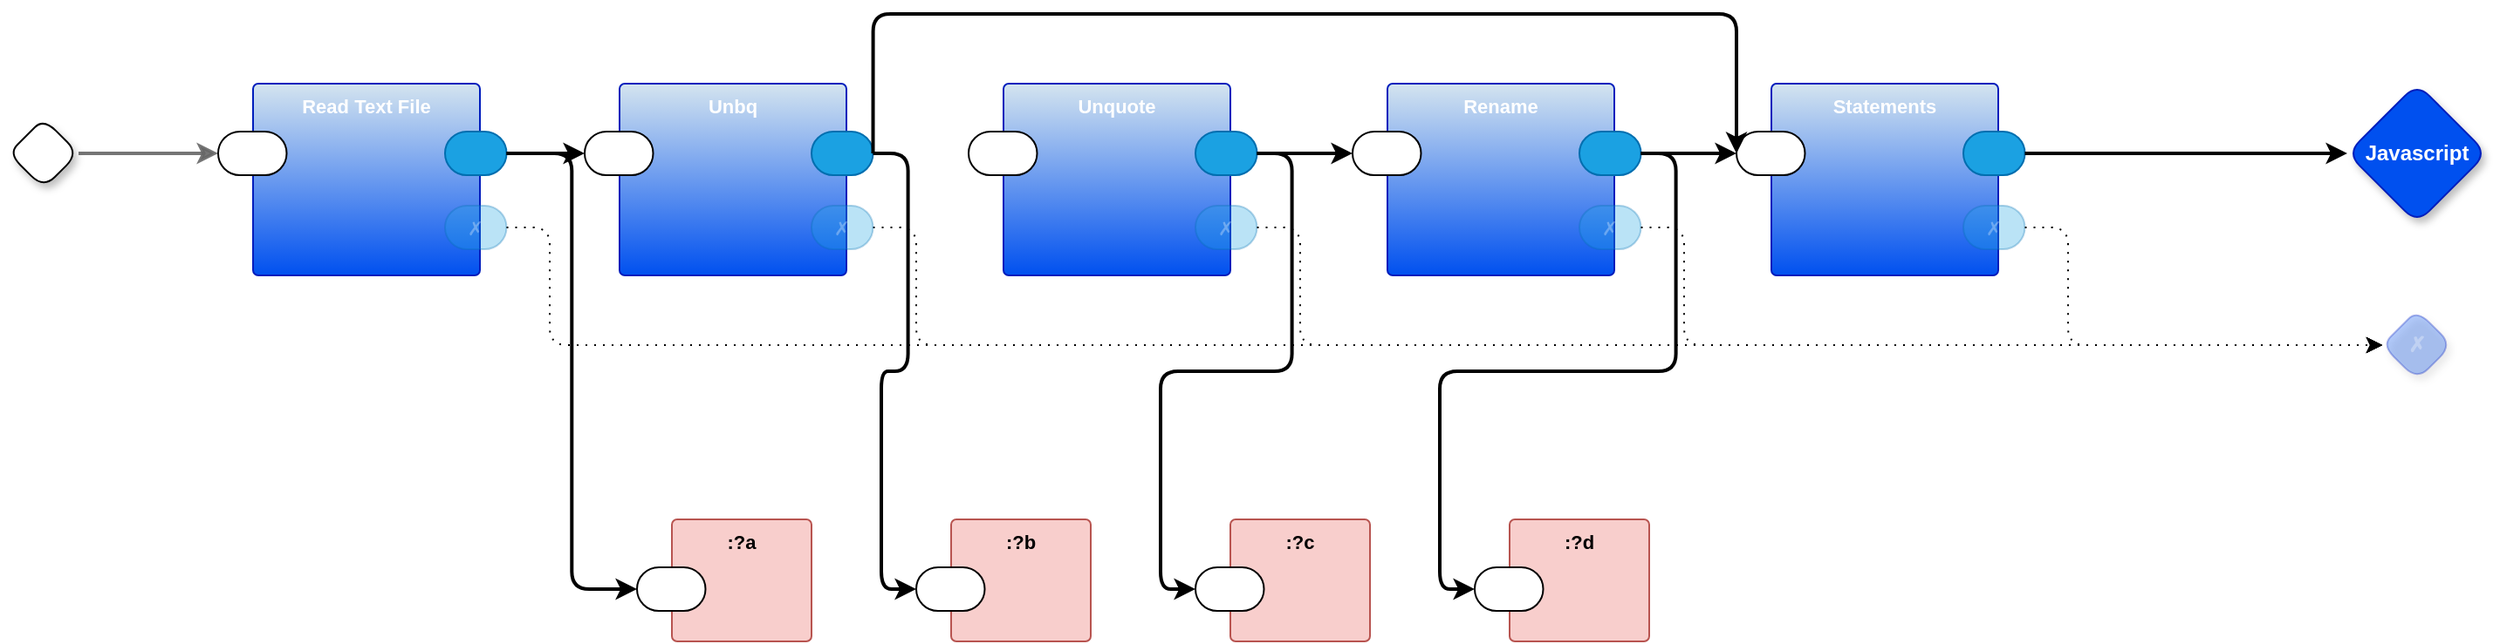 <mxfile version="27.0.9" pages="5">
  <diagram name="main" id="m0zTKrYATkNEm8Ja8VeW">
    <mxGraphModel dx="1103" dy="732" grid="1" gridSize="10" guides="1" tooltips="1" connect="1" arrows="1" fold="1" page="1" pageScale="1" pageWidth="850" pageHeight="1100" math="0" shadow="0">
      <root>
        <mxCell id="0" />
        <mxCell id="1" parent="0" />
        <mxCell id="GZ_4_-aFKaLcyj-fTqnw-7" style="edgeStyle=orthogonalEdgeStyle;shape=connector;rounded=1;jumpStyle=arc;orthogonalLoop=1;jettySize=auto;html=1;exitX=1;exitY=0.5;exitDx=0;exitDy=0;exitPerimeter=0;entryX=0;entryY=0.5;entryDx=0;entryDy=0;entryPerimeter=0;labelBackgroundColor=default;strokeColor=#666666;strokeWidth=2;fontFamily=Helvetica;fontSize=11;fontColor=default;endArrow=classic;fillColor=#f5f5f5;opacity=90;" parent="1" source="GZ_4_-aFKaLcyj-fTqnw-12" target="aZxXlgppM9aiWmMxKNXG-2" edge="1">
          <mxGeometry relative="1" as="geometry" />
        </mxCell>
        <mxCell id="GZ_4_-aFKaLcyj-fTqnw-12" value="" style="rhombus;whiteSpace=wrap;html=1;rounded=1;fontStyle=1;glass=0;sketch=0;fontSize=12;points=[[0,0.5,0,0,0],[0.5,0,0,0,0],[0.5,1,0,0,0],[1,0.5,0,0,0]];shadow=1;fontFamily=Helvetica;fontColor=default;" parent="1" vertex="1">
          <mxGeometry x="60" y="650" width="40" height="40" as="geometry" />
        </mxCell>
        <mxCell id="GZ_4_-aFKaLcyj-fTqnw-25" value="✗" style="rhombus;whiteSpace=wrap;html=1;rounded=1;fillColor=#0050ef;fontColor=#ffffff;strokeColor=#001DBC;fontStyle=1;glass=0;sketch=0;fontSize=12;points=[[0,0.5,0,0,0],[0.5,0,0,0,0],[0.5,1,0,0,0],[1,0.5,0,0,0]];shadow=1;fontFamily=Helvetica;opacity=30;textOpacity=30;" parent="1" vertex="1">
          <mxGeometry x="1420" y="760" width="40" height="40" as="geometry" />
        </mxCell>
        <mxCell id="aZxXlgppM9aiWmMxKNXG-1" value="Read Text File" style="rounded=1;whiteSpace=wrap;html=1;sketch=0;container=1;recursiveResize=0;verticalAlign=top;arcSize=6;fontStyle=1;autosize=0;points=[];absoluteArcSize=1;shadow=0;strokeColor=#001DBC;fillColor=#D4E4EF;fontColor=#ffffff;fontFamily=Helvetica;fontSize=11;gradientColor=#0050EF;" parent="1" vertex="1">
          <mxGeometry x="200" y="630" width="130" height="110" as="geometry">
            <mxRectangle x="-98" y="-1230" width="99" height="26" as="alternateBounds" />
          </mxGeometry>
        </mxCell>
        <mxCell id="aZxXlgppM9aiWmMxKNXG-2" value="" style="rounded=1;whiteSpace=wrap;html=1;sketch=0;points=[[0,0.5,0,0,0],[1,0.5,0,0,0]];arcSize=50;fontFamily=Helvetica;fontSize=11;fontColor=default;" parent="aZxXlgppM9aiWmMxKNXG-1" vertex="1">
          <mxGeometry x="-20" y="27.5" width="39.25" height="25" as="geometry" />
        </mxCell>
        <mxCell id="aZxXlgppM9aiWmMxKNXG-4" value="✗" style="rounded=1;whiteSpace=wrap;html=1;sketch=0;points=[[0,0.5,0,0,0],[1,0.5,0,0,0]];fillColor=#1ba1e2;fontColor=#ffffff;strokeColor=#006EAF;arcSize=50;fontFamily=Helvetica;fontSize=11;textOpacity=30;opacity=30;" parent="aZxXlgppM9aiWmMxKNXG-1" vertex="1">
          <mxGeometry x="110" y="70" width="35.25" height="25" as="geometry" />
        </mxCell>
        <mxCell id="aZxXlgppM9aiWmMxKNXG-3" value="" style="rounded=1;whiteSpace=wrap;html=1;sketch=0;points=[[0,0.5,0,0,0],[1,0.5,0,0,0]];fillColor=#1ba1e2;fontColor=#ffffff;strokeColor=#006EAF;arcSize=50;fontFamily=Helvetica;fontSize=11;" parent="aZxXlgppM9aiWmMxKNXG-1" vertex="1">
          <mxGeometry x="110" y="27.5" width="35.25" height="25" as="geometry" />
        </mxCell>
        <mxCell id="caMlEeAOtgMtuNYItqB--1" style="edgeStyle=orthogonalEdgeStyle;rounded=1;orthogonalLoop=1;jettySize=auto;html=1;exitX=1;exitY=0.5;exitDx=0;exitDy=0;exitPerimeter=0;entryX=0;entryY=0.5;entryDx=0;entryDy=0;entryPerimeter=0;dashed=1;dashPattern=1 4;" parent="1" source="aZxXlgppM9aiWmMxKNXG-4" target="GZ_4_-aFKaLcyj-fTqnw-25" edge="1">
          <mxGeometry relative="1" as="geometry">
            <Array as="points">
              <mxPoint x="370" y="713" />
              <mxPoint x="370" y="780" />
            </Array>
          </mxGeometry>
        </mxCell>
        <mxCell id="caMlEeAOtgMtuNYItqB--7" style="edgeStyle=orthogonalEdgeStyle;rounded=1;orthogonalLoop=1;jettySize=auto;html=1;entryX=0;entryY=0.5;entryDx=0;entryDy=0;entryPerimeter=0;exitX=1;exitY=0.5;exitDx=0;exitDy=0;exitPerimeter=0;dashed=1;dashPattern=1 4;" parent="1" source="ZBTH2sTNNBvJXLbR3IgM-12" target="GZ_4_-aFKaLcyj-fTqnw-25" edge="1">
          <mxGeometry relative="1" as="geometry">
            <Array as="points">
              <mxPoint x="580" y="713" />
              <mxPoint x="580" y="780" />
            </Array>
            <mxPoint x="650" y="700" as="sourcePoint" />
          </mxGeometry>
        </mxCell>
        <mxCell id="2y3P-0cfO2r3NAotVrSD-1" value="Javascript" style="rhombus;whiteSpace=wrap;html=1;rounded=1;fillColor=#0050ef;fontColor=#ffffff;strokeColor=#001DBC;fontStyle=1;glass=0;sketch=0;fontSize=12;points=[[0,0.5,0,0,0],[0.5,0,0,0,0],[0.5,1,0,0,0],[1,0.5,0,0,0]];shadow=1;fontFamily=Helvetica;" parent="1" vertex="1">
          <mxGeometry x="1400" y="630" width="80" height="80" as="geometry" />
        </mxCell>
        <mxCell id="ZBTH2sTNNBvJXLbR3IgM-10" value="Unbq" style="rounded=1;whiteSpace=wrap;html=1;sketch=0;container=1;recursiveResize=0;verticalAlign=top;arcSize=6;fontStyle=1;autosize=0;points=[];absoluteArcSize=1;shadow=0;strokeColor=#001DBC;fillColor=#D4E4EF;fontColor=#ffffff;fontFamily=Helvetica;fontSize=11;gradientColor=#0050EF;" parent="1" vertex="1">
          <mxGeometry x="410" y="630" width="130" height="110" as="geometry">
            <mxRectangle x="-98" y="-1230" width="99" height="26" as="alternateBounds" />
          </mxGeometry>
        </mxCell>
        <mxCell id="ZBTH2sTNNBvJXLbR3IgM-11" value="" style="rounded=1;whiteSpace=wrap;html=1;sketch=0;points=[[0,0.5,0,0,0],[1,0.5,0,0,0]];arcSize=50;fontFamily=Helvetica;fontSize=11;fontColor=default;" parent="ZBTH2sTNNBvJXLbR3IgM-10" vertex="1">
          <mxGeometry x="-20" y="27.5" width="39.25" height="25" as="geometry" />
        </mxCell>
        <mxCell id="ZBTH2sTNNBvJXLbR3IgM-12" value="✗" style="rounded=1;whiteSpace=wrap;html=1;sketch=0;points=[[0,0.5,0,0,0],[1,0.5,0,0,0]];fillColor=#1ba1e2;fontColor=#ffffff;strokeColor=#006EAF;arcSize=50;fontFamily=Helvetica;fontSize=11;textOpacity=30;opacity=30;" parent="ZBTH2sTNNBvJXLbR3IgM-10" vertex="1">
          <mxGeometry x="110" y="70" width="35.25" height="25" as="geometry" />
        </mxCell>
        <mxCell id="ZBTH2sTNNBvJXLbR3IgM-13" value="" style="rounded=1;whiteSpace=wrap;html=1;sketch=0;points=[[0,0.5,0,0,0],[1,0.5,0,0,0]];fillColor=#1ba1e2;fontColor=#ffffff;strokeColor=#006EAF;arcSize=50;fontFamily=Helvetica;fontSize=11;" parent="ZBTH2sTNNBvJXLbR3IgM-10" vertex="1">
          <mxGeometry x="110" y="27.5" width="35.25" height="25" as="geometry" />
        </mxCell>
        <mxCell id="ZBTH2sTNNBvJXLbR3IgM-14" style="edgeStyle=orthogonalEdgeStyle;shape=connector;curved=0;rounded=1;orthogonalLoop=1;jettySize=auto;html=1;exitX=1;exitY=0.5;exitDx=0;exitDy=0;exitPerimeter=0;strokeColor=default;strokeWidth=2;align=center;verticalAlign=middle;fontFamily=Helvetica;fontSize=11;fontColor=default;labelBackgroundColor=default;endArrow=classic;" parent="1" source="aZxXlgppM9aiWmMxKNXG-3" target="ZBTH2sTNNBvJXLbR3IgM-11" edge="1">
          <mxGeometry relative="1" as="geometry" />
        </mxCell>
        <mxCell id="ZBTH2sTNNBvJXLbR3IgM-16" value="Unquote" style="rounded=1;whiteSpace=wrap;html=1;sketch=0;container=1;recursiveResize=0;verticalAlign=top;arcSize=6;fontStyle=1;autosize=0;points=[];absoluteArcSize=1;shadow=0;strokeColor=#001DBC;fillColor=#D4E4EF;fontColor=#ffffff;fontFamily=Helvetica;fontSize=11;gradientColor=#0050EF;" parent="1" vertex="1">
          <mxGeometry x="630" y="630" width="130" height="110" as="geometry">
            <mxRectangle x="-98" y="-1230" width="99" height="26" as="alternateBounds" />
          </mxGeometry>
        </mxCell>
        <mxCell id="ZBTH2sTNNBvJXLbR3IgM-17" value="" style="rounded=1;whiteSpace=wrap;html=1;sketch=0;points=[[0,0.5,0,0,0],[1,0.5,0,0,0]];arcSize=50;fontFamily=Helvetica;fontSize=11;fontColor=default;" parent="ZBTH2sTNNBvJXLbR3IgM-16" vertex="1">
          <mxGeometry x="-20" y="27.5" width="39.25" height="25" as="geometry" />
        </mxCell>
        <mxCell id="ZBTH2sTNNBvJXLbR3IgM-18" value="✗" style="rounded=1;whiteSpace=wrap;html=1;sketch=0;points=[[0,0.5,0,0,0],[1,0.5,0,0,0]];fillColor=#1ba1e2;fontColor=#ffffff;strokeColor=#006EAF;arcSize=50;fontFamily=Helvetica;fontSize=11;textOpacity=30;opacity=30;" parent="ZBTH2sTNNBvJXLbR3IgM-16" vertex="1">
          <mxGeometry x="110" y="70" width="35.25" height="25" as="geometry" />
        </mxCell>
        <mxCell id="ZBTH2sTNNBvJXLbR3IgM-19" value="" style="rounded=1;whiteSpace=wrap;html=1;sketch=0;points=[[0,0.5,0,0,0],[1,0.5,0,0,0]];fillColor=#1ba1e2;fontColor=#ffffff;strokeColor=#006EAF;arcSize=50;fontFamily=Helvetica;fontSize=11;" parent="ZBTH2sTNNBvJXLbR3IgM-16" vertex="1">
          <mxGeometry x="110" y="27.5" width="35.25" height="25" as="geometry" />
        </mxCell>
        <mxCell id="ZBTH2sTNNBvJXLbR3IgM-22" style="edgeStyle=orthogonalEdgeStyle;shape=connector;curved=0;rounded=1;orthogonalLoop=1;jettySize=auto;html=1;exitX=1;exitY=0.5;exitDx=0;exitDy=0;exitPerimeter=0;entryX=0;entryY=0.5;entryDx=0;entryDy=0;entryPerimeter=0;strokeColor=default;strokeWidth=1;align=center;verticalAlign=middle;fontFamily=Helvetica;fontSize=11;fontColor=default;labelBackgroundColor=default;endArrow=classic;dashed=1;dashPattern=1 4;" parent="1" source="ZBTH2sTNNBvJXLbR3IgM-18" target="GZ_4_-aFKaLcyj-fTqnw-25" edge="1">
          <mxGeometry relative="1" as="geometry">
            <Array as="points">
              <mxPoint x="800" y="713" />
              <mxPoint x="800" y="780" />
            </Array>
          </mxGeometry>
        </mxCell>
        <mxCell id="KBdopvLWY_abbF_o2A7Z-1" value="Rename" style="rounded=1;whiteSpace=wrap;html=1;sketch=0;container=1;recursiveResize=0;verticalAlign=top;arcSize=6;fontStyle=1;autosize=0;points=[];absoluteArcSize=1;shadow=0;strokeColor=#001DBC;fillColor=#D4E4EF;fontColor=#ffffff;fontFamily=Helvetica;fontSize=11;gradientColor=#0050EF;" parent="1" vertex="1">
          <mxGeometry x="850" y="630" width="130" height="110" as="geometry">
            <mxRectangle x="-98" y="-1230" width="99" height="26" as="alternateBounds" />
          </mxGeometry>
        </mxCell>
        <mxCell id="KBdopvLWY_abbF_o2A7Z-2" value="" style="rounded=1;whiteSpace=wrap;html=1;sketch=0;points=[[0,0.5,0,0,0],[1,0.5,0,0,0]];arcSize=50;fontFamily=Helvetica;fontSize=11;fontColor=default;" parent="KBdopvLWY_abbF_o2A7Z-1" vertex="1">
          <mxGeometry x="-20" y="27.5" width="39.25" height="25" as="geometry" />
        </mxCell>
        <mxCell id="KBdopvLWY_abbF_o2A7Z-3" value="✗" style="rounded=1;whiteSpace=wrap;html=1;sketch=0;points=[[0,0.5,0,0,0],[1,0.5,0,0,0]];fillColor=#1ba1e2;fontColor=#ffffff;strokeColor=#006EAF;arcSize=50;fontFamily=Helvetica;fontSize=11;textOpacity=30;opacity=30;" parent="KBdopvLWY_abbF_o2A7Z-1" vertex="1">
          <mxGeometry x="110" y="70" width="35.25" height="25" as="geometry" />
        </mxCell>
        <mxCell id="KBdopvLWY_abbF_o2A7Z-4" value="" style="rounded=1;whiteSpace=wrap;html=1;sketch=0;points=[[0,0.5,0,0,0],[1,0.5,0,0,0]];fillColor=#1ba1e2;fontColor=#ffffff;strokeColor=#006EAF;arcSize=50;fontFamily=Helvetica;fontSize=11;" parent="KBdopvLWY_abbF_o2A7Z-1" vertex="1">
          <mxGeometry x="110" y="27.5" width="35.25" height="25" as="geometry" />
        </mxCell>
        <mxCell id="KBdopvLWY_abbF_o2A7Z-5" style="edgeStyle=orthogonalEdgeStyle;shape=connector;curved=0;rounded=1;orthogonalLoop=1;jettySize=auto;html=1;exitX=1;exitY=0.5;exitDx=0;exitDy=0;exitPerimeter=0;entryX=0;entryY=0.5;entryDx=0;entryDy=0;entryPerimeter=0;strokeColor=default;strokeWidth=2;align=center;verticalAlign=middle;fontFamily=Helvetica;fontSize=11;fontColor=default;labelBackgroundColor=default;endArrow=classic;" parent="1" source="ZBTH2sTNNBvJXLbR3IgM-19" target="KBdopvLWY_abbF_o2A7Z-2" edge="1">
          <mxGeometry relative="1" as="geometry" />
        </mxCell>
        <mxCell id="KBdopvLWY_abbF_o2A7Z-7" style="edgeStyle=orthogonalEdgeStyle;shape=connector;curved=0;rounded=1;orthogonalLoop=1;jettySize=auto;html=1;exitX=1;exitY=0.5;exitDx=0;exitDy=0;exitPerimeter=0;entryX=0;entryY=0.5;entryDx=0;entryDy=0;entryPerimeter=0;strokeColor=default;strokeWidth=1;align=center;verticalAlign=middle;fontFamily=Helvetica;fontSize=11;fontColor=default;labelBackgroundColor=default;endArrow=classic;dashed=1;dashPattern=1 4;" parent="1" source="KBdopvLWY_abbF_o2A7Z-3" target="GZ_4_-aFKaLcyj-fTqnw-25" edge="1">
          <mxGeometry relative="1" as="geometry">
            <Array as="points">
              <mxPoint x="1020" y="713" />
              <mxPoint x="1020" y="780" />
            </Array>
          </mxGeometry>
        </mxCell>
        <mxCell id="2ZBpg3_VJwn1Jiy2G0-2-1" value="Statements" style="rounded=1;whiteSpace=wrap;html=1;sketch=0;container=1;recursiveResize=0;verticalAlign=top;arcSize=6;fontStyle=1;autosize=0;points=[];absoluteArcSize=1;shadow=0;strokeColor=#001DBC;fillColor=#D4E4EF;fontColor=#ffffff;fontFamily=Helvetica;fontSize=11;gradientColor=#0050EF;" parent="1" vertex="1">
          <mxGeometry x="1070" y="630" width="130" height="110" as="geometry">
            <mxRectangle x="-98" y="-1230" width="99" height="26" as="alternateBounds" />
          </mxGeometry>
        </mxCell>
        <mxCell id="2ZBpg3_VJwn1Jiy2G0-2-2" value="" style="rounded=1;whiteSpace=wrap;html=1;sketch=0;points=[[0,0.5,0,0,0],[1,0.5,0,0,0]];arcSize=50;fontFamily=Helvetica;fontSize=11;fontColor=default;" parent="2ZBpg3_VJwn1Jiy2G0-2-1" vertex="1">
          <mxGeometry x="-20" y="27.5" width="39.25" height="25" as="geometry" />
        </mxCell>
        <mxCell id="2ZBpg3_VJwn1Jiy2G0-2-3" value="✗" style="rounded=1;whiteSpace=wrap;html=1;sketch=0;points=[[0,0.5,0,0,0],[1,0.5,0,0,0]];fillColor=#1ba1e2;fontColor=#ffffff;strokeColor=#006EAF;arcSize=50;fontFamily=Helvetica;fontSize=11;textOpacity=30;opacity=30;" parent="2ZBpg3_VJwn1Jiy2G0-2-1" vertex="1">
          <mxGeometry x="110" y="70" width="35.25" height="25" as="geometry" />
        </mxCell>
        <mxCell id="2ZBpg3_VJwn1Jiy2G0-2-4" value="" style="rounded=1;whiteSpace=wrap;html=1;sketch=0;points=[[0,0.5,0,0,0],[1,0.5,0,0,0]];fillColor=#1ba1e2;fontColor=#ffffff;strokeColor=#006EAF;arcSize=50;fontFamily=Helvetica;fontSize=11;" parent="2ZBpg3_VJwn1Jiy2G0-2-1" vertex="1">
          <mxGeometry x="110" y="27.5" width="35.25" height="25" as="geometry" />
        </mxCell>
        <mxCell id="2ZBpg3_VJwn1Jiy2G0-2-5" style="edgeStyle=orthogonalEdgeStyle;shape=connector;curved=0;rounded=1;orthogonalLoop=1;jettySize=auto;html=1;exitX=1;exitY=0.5;exitDx=0;exitDy=0;exitPerimeter=0;entryX=0;entryY=0.5;entryDx=0;entryDy=0;entryPerimeter=0;strokeColor=default;strokeWidth=2;align=center;verticalAlign=middle;fontFamily=Helvetica;fontSize=11;fontColor=default;labelBackgroundColor=default;endArrow=classic;" parent="1" source="KBdopvLWY_abbF_o2A7Z-4" target="2ZBpg3_VJwn1Jiy2G0-2-2" edge="1">
          <mxGeometry relative="1" as="geometry" />
        </mxCell>
        <mxCell id="2ZBpg3_VJwn1Jiy2G0-2-7" style="edgeStyle=orthogonalEdgeStyle;shape=connector;curved=0;rounded=1;orthogonalLoop=1;jettySize=auto;html=1;exitX=1;exitY=0.5;exitDx=0;exitDy=0;exitPerimeter=0;entryX=0;entryY=0.5;entryDx=0;entryDy=0;entryPerimeter=0;strokeColor=default;strokeWidth=1;align=center;verticalAlign=middle;fontFamily=Helvetica;fontSize=11;fontColor=default;labelBackgroundColor=default;endArrow=classic;dashed=1;dashPattern=1 4;" parent="1" source="2ZBpg3_VJwn1Jiy2G0-2-3" target="GZ_4_-aFKaLcyj-fTqnw-25" edge="1">
          <mxGeometry relative="1" as="geometry">
            <Array as="points">
              <mxPoint x="1240" y="713" />
              <mxPoint x="1240" y="780" />
            </Array>
          </mxGeometry>
        </mxCell>
        <mxCell id="2ZBpg3_VJwn1Jiy2G0-2-8" style="edgeStyle=orthogonalEdgeStyle;shape=connector;curved=0;rounded=1;orthogonalLoop=1;jettySize=auto;html=1;exitX=1;exitY=0.5;exitDx=0;exitDy=0;exitPerimeter=0;strokeColor=default;strokeWidth=2;align=center;verticalAlign=middle;fontFamily=Helvetica;fontSize=11;fontColor=default;labelBackgroundColor=default;endArrow=classic;" parent="1" source="2ZBpg3_VJwn1Jiy2G0-2-4" target="2y3P-0cfO2r3NAotVrSD-1" edge="1">
          <mxGeometry relative="1" as="geometry" />
        </mxCell>
        <mxCell id="wYkgGcTQ12v7BVFVA0fD-20" value=":?a" style="rounded=1;whiteSpace=wrap;html=1;sketch=0;container=1;recursiveResize=0;verticalAlign=top;arcSize=6;fontStyle=1;autosize=0;points=[];absoluteArcSize=1;shadow=0;strokeColor=#b85450;fillColor=#f8cecc;fontFamily=Helvetica;fontSize=11;" parent="1" vertex="1">
          <mxGeometry x="440" y="880" width="80" height="70" as="geometry">
            <mxRectangle x="-98" y="-1230" width="99" height="26" as="alternateBounds" />
          </mxGeometry>
        </mxCell>
        <mxCell id="wYkgGcTQ12v7BVFVA0fD-21" value="" style="rounded=1;whiteSpace=wrap;html=1;sketch=0;points=[[0,0.5,0,0,0],[1,0.5,0,0,0]];arcSize=50;fontFamily=Helvetica;fontSize=11;fontColor=default;" parent="wYkgGcTQ12v7BVFVA0fD-20" vertex="1">
          <mxGeometry x="-20" y="27.5" width="39.25" height="25" as="geometry" />
        </mxCell>
        <mxCell id="wYkgGcTQ12v7BVFVA0fD-24" value=":?b" style="rounded=1;whiteSpace=wrap;html=1;sketch=0;container=1;recursiveResize=0;verticalAlign=top;arcSize=6;fontStyle=1;autosize=0;points=[];absoluteArcSize=1;shadow=0;strokeColor=#b85450;fillColor=#f8cecc;fontFamily=Helvetica;fontSize=11;" parent="1" vertex="1">
          <mxGeometry x="600" y="880" width="80" height="70" as="geometry">
            <mxRectangle x="-98" y="-1230" width="99" height="26" as="alternateBounds" />
          </mxGeometry>
        </mxCell>
        <mxCell id="wYkgGcTQ12v7BVFVA0fD-25" value="" style="rounded=1;whiteSpace=wrap;html=1;sketch=0;points=[[0,0.5,0,0,0],[1,0.5,0,0,0]];arcSize=50;fontFamily=Helvetica;fontSize=11;fontColor=default;" parent="wYkgGcTQ12v7BVFVA0fD-24" vertex="1">
          <mxGeometry x="-20" y="27.5" width="39.25" height="25" as="geometry" />
        </mxCell>
        <mxCell id="wYkgGcTQ12v7BVFVA0fD-26" value=":?c" style="rounded=1;whiteSpace=wrap;html=1;sketch=0;container=1;recursiveResize=0;verticalAlign=top;arcSize=6;fontStyle=1;autosize=0;points=[];absoluteArcSize=1;shadow=0;strokeColor=#b85450;fillColor=#f8cecc;fontFamily=Helvetica;fontSize=11;" parent="1" vertex="1">
          <mxGeometry x="760" y="880" width="80" height="70" as="geometry">
            <mxRectangle x="-98" y="-1230" width="99" height="26" as="alternateBounds" />
          </mxGeometry>
        </mxCell>
        <mxCell id="wYkgGcTQ12v7BVFVA0fD-27" value="" style="rounded=1;whiteSpace=wrap;html=1;sketch=0;points=[[0,0.5,0,0,0],[1,0.5,0,0,0]];arcSize=50;fontFamily=Helvetica;fontSize=11;fontColor=default;" parent="wYkgGcTQ12v7BVFVA0fD-26" vertex="1">
          <mxGeometry x="-20" y="27.5" width="39.25" height="25" as="geometry" />
        </mxCell>
        <mxCell id="wYkgGcTQ12v7BVFVA0fD-28" value=":?d" style="rounded=1;whiteSpace=wrap;html=1;sketch=0;container=1;recursiveResize=0;verticalAlign=top;arcSize=6;fontStyle=1;autosize=0;points=[];absoluteArcSize=1;shadow=0;strokeColor=#b85450;fillColor=#f8cecc;fontFamily=Helvetica;fontSize=11;" parent="1" vertex="1">
          <mxGeometry x="920" y="880" width="80" height="70" as="geometry">
            <mxRectangle x="-98" y="-1230" width="99" height="26" as="alternateBounds" />
          </mxGeometry>
        </mxCell>
        <mxCell id="wYkgGcTQ12v7BVFVA0fD-29" value="" style="rounded=1;whiteSpace=wrap;html=1;sketch=0;points=[[0,0.5,0,0,0],[1,0.5,0,0,0]];arcSize=50;fontFamily=Helvetica;fontSize=11;fontColor=default;" parent="wYkgGcTQ12v7BVFVA0fD-28" vertex="1">
          <mxGeometry x="-20" y="27.5" width="39.25" height="25" as="geometry" />
        </mxCell>
        <mxCell id="wYkgGcTQ12v7BVFVA0fD-30" style="edgeStyle=orthogonalEdgeStyle;shape=connector;curved=0;rounded=1;orthogonalLoop=1;jettySize=auto;html=1;exitX=1;exitY=0.5;exitDx=0;exitDy=0;exitPerimeter=0;entryX=0;entryY=0.5;entryDx=0;entryDy=0;entryPerimeter=0;strokeColor=default;strokeWidth=2;align=center;verticalAlign=middle;fontFamily=Helvetica;fontSize=11;fontColor=default;labelBackgroundColor=default;endArrow=classic;" parent="1" source="aZxXlgppM9aiWmMxKNXG-3" target="wYkgGcTQ12v7BVFVA0fD-21" edge="1">
          <mxGeometry relative="1" as="geometry" />
        </mxCell>
        <mxCell id="wYkgGcTQ12v7BVFVA0fD-31" style="edgeStyle=orthogonalEdgeStyle;shape=connector;curved=0;rounded=1;orthogonalLoop=1;jettySize=auto;html=1;exitX=1;exitY=0.5;exitDx=0;exitDy=0;exitPerimeter=0;entryX=0;entryY=0.5;entryDx=0;entryDy=0;entryPerimeter=0;strokeColor=default;strokeWidth=2;align=center;verticalAlign=middle;fontFamily=Helvetica;fontSize=11;fontColor=default;labelBackgroundColor=default;endArrow=classic;" parent="1" source="ZBTH2sTNNBvJXLbR3IgM-13" target="wYkgGcTQ12v7BVFVA0fD-25" edge="1">
          <mxGeometry relative="1" as="geometry" />
        </mxCell>
        <mxCell id="wYkgGcTQ12v7BVFVA0fD-32" style="edgeStyle=orthogonalEdgeStyle;shape=connector;curved=0;rounded=1;orthogonalLoop=1;jettySize=auto;html=1;exitX=1;exitY=0.5;exitDx=0;exitDy=0;exitPerimeter=0;entryX=0;entryY=0.5;entryDx=0;entryDy=0;entryPerimeter=0;strokeColor=default;strokeWidth=2;align=center;verticalAlign=middle;fontFamily=Helvetica;fontSize=11;fontColor=default;labelBackgroundColor=default;endArrow=classic;" parent="1" source="ZBTH2sTNNBvJXLbR3IgM-19" target="wYkgGcTQ12v7BVFVA0fD-27" edge="1">
          <mxGeometry relative="1" as="geometry" />
        </mxCell>
        <mxCell id="wYkgGcTQ12v7BVFVA0fD-33" style="edgeStyle=orthogonalEdgeStyle;shape=connector;curved=0;rounded=1;orthogonalLoop=1;jettySize=auto;html=1;exitX=1;exitY=0.5;exitDx=0;exitDy=0;exitPerimeter=0;entryX=0;entryY=0.5;entryDx=0;entryDy=0;entryPerimeter=0;strokeColor=default;strokeWidth=2;align=center;verticalAlign=middle;fontFamily=Helvetica;fontSize=11;fontColor=default;labelBackgroundColor=default;endArrow=classic;" parent="1" source="KBdopvLWY_abbF_o2A7Z-4" target="wYkgGcTQ12v7BVFVA0fD-29" edge="1">
          <mxGeometry relative="1" as="geometry" />
        </mxCell>
        <mxCell id="YAxILihxskT9KSbRsUmg-1" style="edgeStyle=orthogonalEdgeStyle;rounded=1;orthogonalLoop=1;jettySize=auto;html=1;exitX=1;exitY=0.5;exitDx=0;exitDy=0;exitPerimeter=0;entryX=0;entryY=0.5;entryDx=0;entryDy=0;entryPerimeter=0;strokeWidth=2;curved=0;" parent="1" source="ZBTH2sTNNBvJXLbR3IgM-13" target="2ZBpg3_VJwn1Jiy2G0-2-2" edge="1">
          <mxGeometry relative="1" as="geometry">
            <Array as="points">
              <mxPoint x="555" y="590" />
              <mxPoint x="1050" y="590" />
            </Array>
          </mxGeometry>
        </mxCell>
      </root>
    </mxGraphModel>
  </diagram>
  <diagram name="Unquote" id="DsGJeCk2Ss1RIYV4jjKU">
    <mxGraphModel dx="946" dy="732" grid="1" gridSize="10" guides="1" tooltips="1" connect="1" arrows="1" fold="1" page="1" pageScale="1" pageWidth="850" pageHeight="1100" math="0" shadow="0">
      <root>
        <mxCell id="u57hV6R-wIHW0BZcvFjU-0" />
        <mxCell id="u57hV6R-wIHW0BZcvFjU-1" parent="u57hV6R-wIHW0BZcvFjU-0" />
        <mxCell id="qUXiE29FCXPB7mMpxqje-0" style="edgeStyle=orthogonalEdgeStyle;shape=connector;rounded=1;jumpStyle=arc;orthogonalLoop=1;jettySize=auto;html=1;exitX=1;exitY=0.5;exitDx=0;exitDy=0;exitPerimeter=0;entryX=0;entryY=0.5;entryDx=0;entryDy=0;entryPerimeter=0;labelBackgroundColor=default;strokeColor=#666666;strokeWidth=2;fontFamily=Helvetica;fontSize=11;fontColor=default;endArrow=classic;fillColor=#f5f5f5;opacity=90;" parent="u57hV6R-wIHW0BZcvFjU-1" source="qUXiE29FCXPB7mMpxqje-1" target="qUXiE29FCXPB7mMpxqje-7" edge="1">
          <mxGeometry relative="1" as="geometry">
            <mxPoint x="203.25" y="640" as="targetPoint" />
          </mxGeometry>
        </mxCell>
        <mxCell id="qUXiE29FCXPB7mMpxqje-1" value="" style="rhombus;whiteSpace=wrap;html=1;rounded=1;fontStyle=1;glass=0;sketch=0;fontSize=12;points=[[0,0.5,0,0,0],[0.5,0,0,0,0],[0.5,1,0,0,0],[1,0.5,0,0,0]];shadow=1;fontFamily=Helvetica;fontColor=default;" parent="u57hV6R-wIHW0BZcvFjU-1" vertex="1">
          <mxGeometry x="80" y="557.5" width="40" height="40" as="geometry" />
        </mxCell>
        <mxCell id="qUXiE29FCXPB7mMpxqje-2" value="" style="rhombus;whiteSpace=wrap;html=1;rounded=1;fillColor=#0050ef;fontColor=#ffffff;strokeColor=#001DBC;fontStyle=1;glass=0;sketch=0;fontSize=12;points=[[0,0.5,0,0,0],[0.5,0,0,0,0],[0.5,1,0,0,0],[1,0.5,0,0,0]];shadow=1;fontFamily=Helvetica;" parent="u57hV6R-wIHW0BZcvFjU-1" vertex="1">
          <mxGeometry x="620" y="522.5" width="40" height="40" as="geometry" />
        </mxCell>
        <mxCell id="qUXiE29FCXPB7mMpxqje-3" style="edgeStyle=orthogonalEdgeStyle;shape=connector;rounded=1;jumpStyle=arc;orthogonalLoop=1;jettySize=auto;html=1;exitX=1;exitY=0.5;exitDx=0;exitDy=0;exitPerimeter=0;entryX=0;entryY=0.5;entryDx=0;entryDy=0;entryPerimeter=0;labelBackgroundColor=default;strokeColor=#666666;strokeWidth=2;fontFamily=Helvetica;fontSize=11;fontColor=default;endArrow=classic;fillColor=#f5f5f5;opacity=90;" parent="u57hV6R-wIHW0BZcvFjU-1" source="qUXiE29FCXPB7mMpxqje-8" target="qUXiE29FCXPB7mMpxqje-2" edge="1">
          <mxGeometry relative="1" as="geometry" />
        </mxCell>
        <mxCell id="qUXiE29FCXPB7mMpxqje-4" value="✗" style="rhombus;whiteSpace=wrap;html=1;rounded=1;fillColor=#0050ef;fontColor=#ffffff;strokeColor=#001DBC;fontStyle=1;glass=0;sketch=0;fontSize=12;points=[[0,0.5,0,0,0],[0.5,0,0,0,0],[0.5,1,0,0,0],[1,0.5,0,0,0]];shadow=1;fontFamily=Helvetica;" parent="u57hV6R-wIHW0BZcvFjU-1" vertex="1">
          <mxGeometry x="620" y="600" width="40" height="40" as="geometry" />
        </mxCell>
        <mxCell id="qUXiE29FCXPB7mMpxqje-5" style="edgeStyle=orthogonalEdgeStyle;shape=connector;rounded=1;jumpStyle=arc;orthogonalLoop=1;jettySize=auto;html=1;exitX=1;exitY=0.5;exitDx=0;exitDy=0;exitPerimeter=0;entryX=0;entryY=0.5;entryDx=0;entryDy=0;entryPerimeter=0;labelBackgroundColor=default;strokeColor=#666666;strokeWidth=1;fontFamily=Helvetica;fontSize=11;fontColor=default;endArrow=classic;fillColor=#f5f5f5;opacity=90;dashed=1;" parent="u57hV6R-wIHW0BZcvFjU-1" source="qUXiE29FCXPB7mMpxqje-9" target="qUXiE29FCXPB7mMpxqje-4" edge="1">
          <mxGeometry relative="1" as="geometry" />
        </mxCell>
        <mxCell id="qUXiE29FCXPB7mMpxqje-6" value=":$ pbp/t2t.bash . ./pbp scm.ohm unquote.rwr empty.js -" style="rounded=1;whiteSpace=wrap;html=1;sketch=0;container=1;recursiveResize=0;verticalAlign=top;arcSize=6;fontStyle=1;autosize=0;points=[];absoluteArcSize=1;shadow=1;strokeColor=#001DBC;fillColor=#D4E4EF;fontColor=#ffffff;fontFamily=Helvetica;fontSize=11;gradientColor=#0050EF;" parent="u57hV6R-wIHW0BZcvFjU-1" vertex="1">
          <mxGeometry x="180" y="480" width="320" height="130" as="geometry">
            <mxRectangle x="-98" y="-1230" width="99" height="26" as="alternateBounds" />
          </mxGeometry>
        </mxCell>
        <mxCell id="qUXiE29FCXPB7mMpxqje-7" value="" style="rounded=1;whiteSpace=wrap;html=1;sketch=0;points=[[0,0.5,0,0,0],[1,0.5,0,0,0]];arcSize=50;fontFamily=Helvetica;fontSize=11;fontColor=default;" parent="qUXiE29FCXPB7mMpxqje-6" vertex="1">
          <mxGeometry x="-10" y="85" width="36" height="25" as="geometry" />
        </mxCell>
        <mxCell id="qUXiE29FCXPB7mMpxqje-8" value="" style="rounded=1;whiteSpace=wrap;html=1;sketch=0;points=[[0,0.5,0,0,0],[1,0.5,0,0,0]];fillColor=#1ba1e2;fontColor=#ffffff;strokeColor=#006EAF;arcSize=50;fontFamily=Helvetica;fontSize=11;" parent="qUXiE29FCXPB7mMpxqje-6" vertex="1">
          <mxGeometry x="300" y="50" width="40" height="25" as="geometry" />
        </mxCell>
        <mxCell id="qUXiE29FCXPB7mMpxqje-9" value="✗" style="rounded=1;whiteSpace=wrap;html=1;sketch=0;points=[[0,0.5,0,0,0],[1,0.5,0,0,0]];fillColor=#1ba1e2;fontColor=#ffffff;strokeColor=#006EAF;arcSize=50;fontFamily=Helvetica;fontSize=11;opacity=30;textOpacity=30;" parent="qUXiE29FCXPB7mMpxqje-6" vertex="1">
          <mxGeometry x="300" y="85" width="40" height="30" as="geometry" />
        </mxCell>
      </root>
    </mxGraphModel>
  </diagram>
  <diagram name="Rename" id="FIy7OQEUSMil79xNf-9H">
    <mxGraphModel dx="1103" dy="732" grid="1" gridSize="10" guides="1" tooltips="1" connect="1" arrows="1" fold="1" page="1" pageScale="1" pageWidth="850" pageHeight="1100" math="0" shadow="0">
      <root>
        <mxCell id="qbNLr-g5WE19vZ-m40pV-0" />
        <mxCell id="qbNLr-g5WE19vZ-m40pV-1" parent="qbNLr-g5WE19vZ-m40pV-0" />
        <mxCell id="qbNLr-g5WE19vZ-m40pV-2" style="edgeStyle=orthogonalEdgeStyle;shape=connector;rounded=1;jumpStyle=arc;orthogonalLoop=1;jettySize=auto;html=1;exitX=1;exitY=0.5;exitDx=0;exitDy=0;exitPerimeter=0;entryX=0;entryY=0.5;entryDx=0;entryDy=0;entryPerimeter=0;labelBackgroundColor=default;strokeColor=#666666;strokeWidth=2;fontFamily=Helvetica;fontSize=11;fontColor=default;endArrow=classic;fillColor=#f5f5f5;opacity=90;" edge="1" parent="qbNLr-g5WE19vZ-m40pV-1" source="qbNLr-g5WE19vZ-m40pV-3" target="qbNLr-g5WE19vZ-m40pV-9">
          <mxGeometry relative="1" as="geometry">
            <mxPoint x="203.25" y="640" as="targetPoint" />
          </mxGeometry>
        </mxCell>
        <mxCell id="qbNLr-g5WE19vZ-m40pV-3" value="" style="rhombus;whiteSpace=wrap;html=1;rounded=1;fontStyle=1;glass=0;sketch=0;fontSize=12;points=[[0,0.5,0,0,0],[0.5,0,0,0,0],[0.5,1,0,0,0],[1,0.5,0,0,0]];shadow=1;fontFamily=Helvetica;fontColor=default;" vertex="1" parent="qbNLr-g5WE19vZ-m40pV-1">
          <mxGeometry x="80" y="557.5" width="40" height="40" as="geometry" />
        </mxCell>
        <mxCell id="qbNLr-g5WE19vZ-m40pV-4" value="" style="rhombus;whiteSpace=wrap;html=1;rounded=1;fillColor=#0050ef;fontColor=#ffffff;strokeColor=#001DBC;fontStyle=1;glass=0;sketch=0;fontSize=12;points=[[0,0.5,0,0,0],[0.5,0,0,0,0],[0.5,1,0,0,0],[1,0.5,0,0,0]];shadow=1;fontFamily=Helvetica;" vertex="1" parent="qbNLr-g5WE19vZ-m40pV-1">
          <mxGeometry x="620" y="522.5" width="40" height="40" as="geometry" />
        </mxCell>
        <mxCell id="qbNLr-g5WE19vZ-m40pV-5" style="edgeStyle=orthogonalEdgeStyle;shape=connector;rounded=1;jumpStyle=arc;orthogonalLoop=1;jettySize=auto;html=1;exitX=1;exitY=0.5;exitDx=0;exitDy=0;exitPerimeter=0;entryX=0;entryY=0.5;entryDx=0;entryDy=0;entryPerimeter=0;labelBackgroundColor=default;strokeColor=#666666;strokeWidth=2;fontFamily=Helvetica;fontSize=11;fontColor=default;endArrow=classic;fillColor=#f5f5f5;opacity=90;" edge="1" parent="qbNLr-g5WE19vZ-m40pV-1" source="qbNLr-g5WE19vZ-m40pV-10" target="qbNLr-g5WE19vZ-m40pV-4">
          <mxGeometry relative="1" as="geometry" />
        </mxCell>
        <mxCell id="qbNLr-g5WE19vZ-m40pV-6" value="✗" style="rhombus;whiteSpace=wrap;html=1;rounded=1;fillColor=#0050ef;fontColor=#ffffff;strokeColor=#001DBC;fontStyle=1;glass=0;sketch=0;fontSize=12;points=[[0,0.5,0,0,0],[0.5,0,0,0,0],[0.5,1,0,0,0],[1,0.5,0,0,0]];shadow=1;fontFamily=Helvetica;" vertex="1" parent="qbNLr-g5WE19vZ-m40pV-1">
          <mxGeometry x="620" y="600" width="40" height="40" as="geometry" />
        </mxCell>
        <mxCell id="qbNLr-g5WE19vZ-m40pV-7" style="edgeStyle=orthogonalEdgeStyle;shape=connector;rounded=1;jumpStyle=arc;orthogonalLoop=1;jettySize=auto;html=1;exitX=1;exitY=0.5;exitDx=0;exitDy=0;exitPerimeter=0;entryX=0;entryY=0.5;entryDx=0;entryDy=0;entryPerimeter=0;labelBackgroundColor=default;strokeColor=#666666;strokeWidth=1;fontFamily=Helvetica;fontSize=11;fontColor=default;endArrow=classic;fillColor=#f5f5f5;opacity=90;dashed=1;" edge="1" parent="qbNLr-g5WE19vZ-m40pV-1" source="qbNLr-g5WE19vZ-m40pV-11" target="qbNLr-g5WE19vZ-m40pV-6">
          <mxGeometry relative="1" as="geometry" />
        </mxCell>
        <mxCell id="qbNLr-g5WE19vZ-m40pV-8" value=":$ pbp/t2t.bash . ./pbp rename.ohm rename.rwr empty.js -" style="rounded=1;whiteSpace=wrap;html=1;sketch=0;container=1;recursiveResize=0;verticalAlign=top;arcSize=6;fontStyle=1;autosize=0;points=[];absoluteArcSize=1;shadow=1;strokeColor=#001DBC;fillColor=#D4E4EF;fontColor=#ffffff;fontFamily=Helvetica;fontSize=11;gradientColor=#0050EF;" vertex="1" parent="qbNLr-g5WE19vZ-m40pV-1">
          <mxGeometry x="180" y="480" width="320" height="130" as="geometry">
            <mxRectangle x="-98" y="-1230" width="99" height="26" as="alternateBounds" />
          </mxGeometry>
        </mxCell>
        <mxCell id="qbNLr-g5WE19vZ-m40pV-9" value="" style="rounded=1;whiteSpace=wrap;html=1;sketch=0;points=[[0,0.5,0,0,0],[1,0.5,0,0,0]];arcSize=50;fontFamily=Helvetica;fontSize=11;fontColor=default;" vertex="1" parent="qbNLr-g5WE19vZ-m40pV-8">
          <mxGeometry x="-10" y="85" width="36" height="25" as="geometry" />
        </mxCell>
        <mxCell id="qbNLr-g5WE19vZ-m40pV-10" value="" style="rounded=1;whiteSpace=wrap;html=1;sketch=0;points=[[0,0.5,0,0,0],[1,0.5,0,0,0]];fillColor=#1ba1e2;fontColor=#ffffff;strokeColor=#006EAF;arcSize=50;fontFamily=Helvetica;fontSize=11;" vertex="1" parent="qbNLr-g5WE19vZ-m40pV-8">
          <mxGeometry x="300" y="50" width="40" height="25" as="geometry" />
        </mxCell>
        <mxCell id="qbNLr-g5WE19vZ-m40pV-11" value="✗" style="rounded=1;whiteSpace=wrap;html=1;sketch=0;points=[[0,0.5,0,0,0],[1,0.5,0,0,0]];fillColor=#1ba1e2;fontColor=#ffffff;strokeColor=#006EAF;arcSize=50;fontFamily=Helvetica;fontSize=11;opacity=30;textOpacity=30;" vertex="1" parent="qbNLr-g5WE19vZ-m40pV-8">
          <mxGeometry x="300" y="85" width="40" height="30" as="geometry" />
        </mxCell>
      </root>
    </mxGraphModel>
  </diagram>
  <diagram name="Unbq" id="uNZ4KSublE2SG_j6Pc69">
    <mxGraphModel dx="1103" dy="732" grid="1" gridSize="10" guides="1" tooltips="1" connect="1" arrows="1" fold="1" page="1" pageScale="1" pageWidth="850" pageHeight="1100" math="0" shadow="0">
      <root>
        <mxCell id="t6WgLfELoCU1mXY9YYB7-0" />
        <mxCell id="t6WgLfELoCU1mXY9YYB7-1" parent="t6WgLfELoCU1mXY9YYB7-0" />
        <mxCell id="t6WgLfELoCU1mXY9YYB7-2" style="edgeStyle=orthogonalEdgeStyle;shape=connector;rounded=1;jumpStyle=arc;orthogonalLoop=1;jettySize=auto;html=1;exitX=1;exitY=0.5;exitDx=0;exitDy=0;exitPerimeter=0;entryX=0;entryY=0.5;entryDx=0;entryDy=0;entryPerimeter=0;labelBackgroundColor=default;strokeColor=#666666;strokeWidth=2;fontFamily=Helvetica;fontSize=11;fontColor=default;endArrow=classic;fillColor=#f5f5f5;opacity=90;" edge="1" parent="t6WgLfELoCU1mXY9YYB7-1" source="t6WgLfELoCU1mXY9YYB7-3" target="t6WgLfELoCU1mXY9YYB7-9">
          <mxGeometry relative="1" as="geometry">
            <mxPoint x="183.25" y="200" as="targetPoint" />
          </mxGeometry>
        </mxCell>
        <mxCell id="t6WgLfELoCU1mXY9YYB7-3" value="" style="rhombus;whiteSpace=wrap;html=1;rounded=1;fontStyle=1;glass=0;sketch=0;fontSize=12;points=[[0,0.5,0,0,0],[0.5,0,0,0,0],[0.5,1,0,0,0],[1,0.5,0,0,0]];shadow=1;fontFamily=Helvetica;fontColor=default;" vertex="1" parent="t6WgLfELoCU1mXY9YYB7-1">
          <mxGeometry x="60" y="117.5" width="40" height="40" as="geometry" />
        </mxCell>
        <mxCell id="t6WgLfELoCU1mXY9YYB7-4" value="" style="rhombus;whiteSpace=wrap;html=1;rounded=1;fillColor=#0050ef;fontColor=#ffffff;strokeColor=#001DBC;fontStyle=1;glass=0;sketch=0;fontSize=12;points=[[0,0.5,0,0,0],[0.5,0,0,0,0],[0.5,1,0,0,0],[1,0.5,0,0,0]];shadow=1;fontFamily=Helvetica;" vertex="1" parent="t6WgLfELoCU1mXY9YYB7-1">
          <mxGeometry x="600" y="82.5" width="40" height="40" as="geometry" />
        </mxCell>
        <mxCell id="t6WgLfELoCU1mXY9YYB7-5" style="edgeStyle=orthogonalEdgeStyle;shape=connector;rounded=1;jumpStyle=arc;orthogonalLoop=1;jettySize=auto;html=1;exitX=1;exitY=0.5;exitDx=0;exitDy=0;exitPerimeter=0;entryX=0;entryY=0.5;entryDx=0;entryDy=0;entryPerimeter=0;labelBackgroundColor=default;strokeColor=#666666;strokeWidth=2;fontFamily=Helvetica;fontSize=11;fontColor=default;endArrow=classic;fillColor=#f5f5f5;opacity=90;" edge="1" parent="t6WgLfELoCU1mXY9YYB7-1" source="t6WgLfELoCU1mXY9YYB7-10" target="t6WgLfELoCU1mXY9YYB7-4">
          <mxGeometry relative="1" as="geometry" />
        </mxCell>
        <mxCell id="t6WgLfELoCU1mXY9YYB7-6" value="✗" style="rhombus;whiteSpace=wrap;html=1;rounded=1;fillColor=#0050ef;fontColor=#ffffff;strokeColor=#001DBC;fontStyle=1;glass=0;sketch=0;fontSize=12;points=[[0,0.5,0,0,0],[0.5,0,0,0,0],[0.5,1,0,0,0],[1,0.5,0,0,0]];shadow=1;fontFamily=Helvetica;" vertex="1" parent="t6WgLfELoCU1mXY9YYB7-1">
          <mxGeometry x="600" y="160" width="40" height="40" as="geometry" />
        </mxCell>
        <mxCell id="t6WgLfELoCU1mXY9YYB7-7" style="edgeStyle=orthogonalEdgeStyle;shape=connector;rounded=1;jumpStyle=arc;orthogonalLoop=1;jettySize=auto;html=1;exitX=1;exitY=0.5;exitDx=0;exitDy=0;exitPerimeter=0;entryX=0;entryY=0.5;entryDx=0;entryDy=0;entryPerimeter=0;labelBackgroundColor=default;strokeColor=#666666;strokeWidth=1;fontFamily=Helvetica;fontSize=11;fontColor=default;endArrow=classic;fillColor=#f5f5f5;opacity=90;dashed=1;" edge="1" parent="t6WgLfELoCU1mXY9YYB7-1" source="t6WgLfELoCU1mXY9YYB7-11" target="t6WgLfELoCU1mXY9YYB7-6">
          <mxGeometry relative="1" as="geometry" />
        </mxCell>
        <mxCell id="t6WgLfELoCU1mXY9YYB7-8" value=":$ pbp/t2t.bash . ./pbp unbq.ohm unbq.rwr empty.js -" style="rounded=1;whiteSpace=wrap;html=1;sketch=0;container=1;recursiveResize=0;verticalAlign=top;arcSize=6;fontStyle=1;autosize=0;points=[];absoluteArcSize=1;shadow=1;strokeColor=#001DBC;fillColor=#D4E4EF;fontColor=#ffffff;fontFamily=Helvetica;fontSize=11;gradientColor=#0050EF;" vertex="1" parent="t6WgLfELoCU1mXY9YYB7-1">
          <mxGeometry x="160" y="40" width="320" height="130" as="geometry">
            <mxRectangle x="-98" y="-1230" width="99" height="26" as="alternateBounds" />
          </mxGeometry>
        </mxCell>
        <mxCell id="t6WgLfELoCU1mXY9YYB7-9" value="" style="rounded=1;whiteSpace=wrap;html=1;sketch=0;points=[[0,0.5,0,0,0],[1,0.5,0,0,0]];arcSize=50;fontFamily=Helvetica;fontSize=11;fontColor=default;" vertex="1" parent="t6WgLfELoCU1mXY9YYB7-8">
          <mxGeometry x="-10" y="85" width="36" height="25" as="geometry" />
        </mxCell>
        <mxCell id="t6WgLfELoCU1mXY9YYB7-10" value="" style="rounded=1;whiteSpace=wrap;html=1;sketch=0;points=[[0,0.5,0,0,0],[1,0.5,0,0,0]];fillColor=#1ba1e2;fontColor=#ffffff;strokeColor=#006EAF;arcSize=50;fontFamily=Helvetica;fontSize=11;" vertex="1" parent="t6WgLfELoCU1mXY9YYB7-8">
          <mxGeometry x="300" y="50" width="40" height="25" as="geometry" />
        </mxCell>
        <mxCell id="t6WgLfELoCU1mXY9YYB7-11" value="✗" style="rounded=1;whiteSpace=wrap;html=1;sketch=0;points=[[0,0.5,0,0,0],[1,0.5,0,0,0]];fillColor=#1ba1e2;fontColor=#ffffff;strokeColor=#006EAF;arcSize=50;fontFamily=Helvetica;fontSize=11;opacity=30;textOpacity=30;" vertex="1" parent="t6WgLfELoCU1mXY9YYB7-8">
          <mxGeometry x="300" y="85" width="40" height="30" as="geometry" />
        </mxCell>
      </root>
    </mxGraphModel>
  </diagram>
  <diagram name="Statements" id="hQT59OggvSqLemuMlFkZ">
    <mxGraphModel dx="1103" dy="732" grid="1" gridSize="10" guides="1" tooltips="1" connect="1" arrows="1" fold="1" page="1" pageScale="1" pageWidth="850" pageHeight="1100" math="0" shadow="0">
      <root>
        <mxCell id="3s5xODkQfgbdTGdVHeQF-0" />
        <mxCell id="3s5xODkQfgbdTGdVHeQF-1" parent="3s5xODkQfgbdTGdVHeQF-0" />
        <mxCell id="3s5xODkQfgbdTGdVHeQF-2" style="edgeStyle=orthogonalEdgeStyle;shape=connector;rounded=1;jumpStyle=arc;orthogonalLoop=1;jettySize=auto;html=1;exitX=1;exitY=0.5;exitDx=0;exitDy=0;exitPerimeter=0;entryX=0;entryY=0.5;entryDx=0;entryDy=0;entryPerimeter=0;labelBackgroundColor=default;strokeColor=#666666;strokeWidth=2;fontFamily=Helvetica;fontSize=11;fontColor=default;endArrow=classic;fillColor=#f5f5f5;opacity=90;" parent="3s5xODkQfgbdTGdVHeQF-1" source="3s5xODkQfgbdTGdVHeQF-3" target="3s5xODkQfgbdTGdVHeQF-9" edge="1">
          <mxGeometry relative="1" as="geometry">
            <mxPoint x="183.25" y="200" as="targetPoint" />
          </mxGeometry>
        </mxCell>
        <mxCell id="3s5xODkQfgbdTGdVHeQF-3" value="" style="rhombus;whiteSpace=wrap;html=1;rounded=1;fontStyle=1;glass=0;sketch=0;fontSize=12;points=[[0,0.5,0,0,0],[0.5,0,0,0,0],[0.5,1,0,0,0],[1,0.5,0,0,0]];shadow=1;fontFamily=Helvetica;fontColor=default;" parent="3s5xODkQfgbdTGdVHeQF-1" vertex="1">
          <mxGeometry x="60" y="117.5" width="40" height="40" as="geometry" />
        </mxCell>
        <mxCell id="3s5xODkQfgbdTGdVHeQF-4" value="" style="rhombus;whiteSpace=wrap;html=1;rounded=1;fillColor=#0050ef;fontColor=#ffffff;strokeColor=#001DBC;fontStyle=1;glass=0;sketch=0;fontSize=12;points=[[0,0.5,0,0,0],[0.5,0,0,0,0],[0.5,1,0,0,0],[1,0.5,0,0,0]];shadow=1;fontFamily=Helvetica;" parent="3s5xODkQfgbdTGdVHeQF-1" vertex="1">
          <mxGeometry x="600" y="82.5" width="40" height="40" as="geometry" />
        </mxCell>
        <mxCell id="3s5xODkQfgbdTGdVHeQF-5" style="edgeStyle=orthogonalEdgeStyle;shape=connector;rounded=1;jumpStyle=arc;orthogonalLoop=1;jettySize=auto;html=1;exitX=1;exitY=0.5;exitDx=0;exitDy=0;exitPerimeter=0;entryX=0;entryY=0.5;entryDx=0;entryDy=0;entryPerimeter=0;labelBackgroundColor=default;strokeColor=#666666;strokeWidth=2;fontFamily=Helvetica;fontSize=11;fontColor=default;endArrow=classic;fillColor=#f5f5f5;opacity=90;" parent="3s5xODkQfgbdTGdVHeQF-1" source="3s5xODkQfgbdTGdVHeQF-10" target="3s5xODkQfgbdTGdVHeQF-4" edge="1">
          <mxGeometry relative="1" as="geometry" />
        </mxCell>
        <mxCell id="3s5xODkQfgbdTGdVHeQF-6" value="✗" style="rhombus;whiteSpace=wrap;html=1;rounded=1;fillColor=#0050ef;fontColor=#ffffff;strokeColor=#001DBC;fontStyle=1;glass=0;sketch=0;fontSize=12;points=[[0,0.5,0,0,0],[0.5,0,0,0,0],[0.5,1,0,0,0],[1,0.5,0,0,0]];shadow=1;fontFamily=Helvetica;" parent="3s5xODkQfgbdTGdVHeQF-1" vertex="1">
          <mxGeometry x="600" y="160" width="40" height="40" as="geometry" />
        </mxCell>
        <mxCell id="3s5xODkQfgbdTGdVHeQF-7" style="edgeStyle=orthogonalEdgeStyle;shape=connector;rounded=1;jumpStyle=arc;orthogonalLoop=1;jettySize=auto;html=1;exitX=1;exitY=0.5;exitDx=0;exitDy=0;exitPerimeter=0;entryX=0;entryY=0.5;entryDx=0;entryDy=0;entryPerimeter=0;labelBackgroundColor=default;strokeColor=#666666;strokeWidth=1;fontFamily=Helvetica;fontSize=11;fontColor=default;endArrow=classic;fillColor=#f5f5f5;opacity=90;dashed=1;" parent="3s5xODkQfgbdTGdVHeQF-1" source="3s5xODkQfgbdTGdVHeQF-11" target="3s5xODkQfgbdTGdVHeQF-6" edge="1">
          <mxGeometry relative="1" as="geometry" />
        </mxCell>
        <mxCell id="3s5xODkQfgbdTGdVHeQF-8" value=":$ pbp/t2t.bash . ./pbp stmt.ohm stmt.rwr empty.js -" style="rounded=1;whiteSpace=wrap;html=1;sketch=0;container=1;recursiveResize=0;verticalAlign=top;arcSize=6;fontStyle=1;autosize=0;points=[];absoluteArcSize=1;shadow=1;strokeColor=#001DBC;fillColor=#D4E4EF;fontColor=#ffffff;fontFamily=Helvetica;fontSize=11;gradientColor=#0050EF;" parent="3s5xODkQfgbdTGdVHeQF-1" vertex="1">
          <mxGeometry x="160" y="40" width="320" height="130" as="geometry">
            <mxRectangle x="-98" y="-1230" width="99" height="26" as="alternateBounds" />
          </mxGeometry>
        </mxCell>
        <mxCell id="3s5xODkQfgbdTGdVHeQF-9" value="" style="rounded=1;whiteSpace=wrap;html=1;sketch=0;points=[[0,0.5,0,0,0],[1,0.5,0,0,0]];arcSize=50;fontFamily=Helvetica;fontSize=11;fontColor=default;" parent="3s5xODkQfgbdTGdVHeQF-8" vertex="1">
          <mxGeometry x="-10" y="85" width="36" height="25" as="geometry" />
        </mxCell>
        <mxCell id="3s5xODkQfgbdTGdVHeQF-10" value="" style="rounded=1;whiteSpace=wrap;html=1;sketch=0;points=[[0,0.5,0,0,0],[1,0.5,0,0,0]];fillColor=#1ba1e2;fontColor=#ffffff;strokeColor=#006EAF;arcSize=50;fontFamily=Helvetica;fontSize=11;" parent="3s5xODkQfgbdTGdVHeQF-8" vertex="1">
          <mxGeometry x="300" y="50" width="40" height="25" as="geometry" />
        </mxCell>
        <mxCell id="3s5xODkQfgbdTGdVHeQF-11" value="✗" style="rounded=1;whiteSpace=wrap;html=1;sketch=0;points=[[0,0.5,0,0,0],[1,0.5,0,0,0]];fillColor=#1ba1e2;fontColor=#ffffff;strokeColor=#006EAF;arcSize=50;fontFamily=Helvetica;fontSize=11;opacity=30;textOpacity=30;" parent="3s5xODkQfgbdTGdVHeQF-8" vertex="1">
          <mxGeometry x="300" y="85" width="40" height="30" as="geometry" />
        </mxCell>
      </root>
    </mxGraphModel>
  </diagram>
</mxfile>
